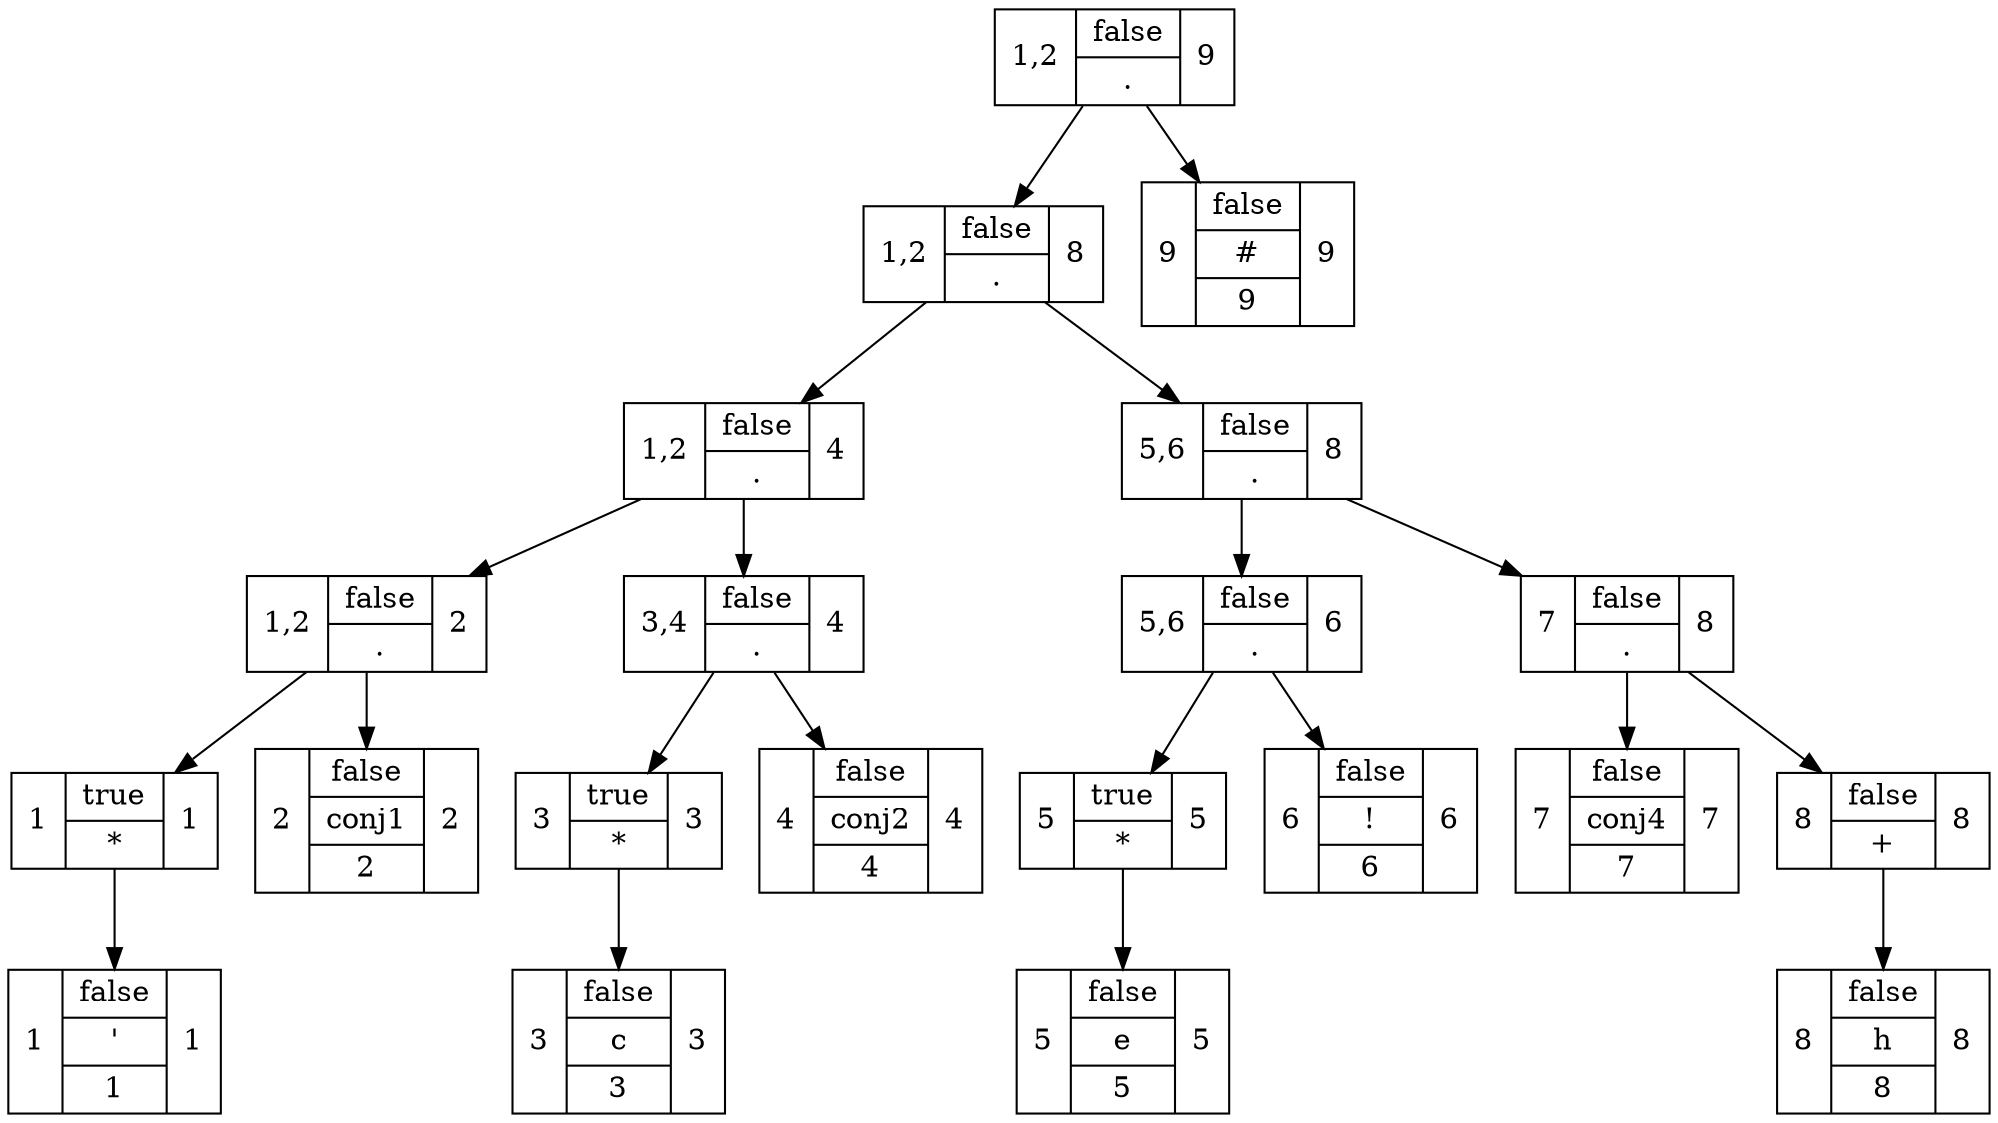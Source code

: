 digraph G{
node [shape=record];

nodo21[label="1,2|{false|\.}|9"];
nodo21->nodo19
nodo21->nodo20
nodo19[label="1,2|{false|\.}|8"];
nodo19->nodo9
nodo19->nodo18
nodo9[label="1,2|{false|\.}|4"];
nodo9->nodo4
nodo9->nodo8
nodo4[label="1,2|{false|\.}|2"];
nodo4->nodo2
nodo4->nodo3
nodo2[label="1|{true|\*}|1"];
nodo2->nodo1
nodo1[label="1|{false|'|1}|1"];
nodo3[label="2|{false|{conj1}|2}|2"];
nodo8[label="3,4|{false|\.}|4"];
nodo8->nodo6
nodo8->nodo7
nodo6[label="3|{true|\*}|3"];
nodo6->nodo5
nodo5[label="3|{false|c|3}|3"];
nodo7[label="4|{false|{conj2}|4}|4"];
nodo18[label="5,6|{false|\.}|8"];
nodo18->nodo13
nodo18->nodo17
nodo13[label="5,6|{false|\.}|6"];
nodo13->nodo11
nodo13->nodo12
nodo11[label="5|{true|\*}|5"];
nodo11->nodo10
nodo10[label="5|{false|e|5}|5"];
nodo12[label="6|{false|!|6}|6"];
nodo17[label="7|{false|\.}|8"];
nodo17->nodo14
nodo17->nodo16
nodo14[label="7|{false|{conj4}|7}|7"];
nodo16[label="8|{false|\+}|8"];
nodo16->nodo15
nodo15[label="8|{false|h|8}|8"];
nodo20[label="9|{false|#|9}|9"];

}
